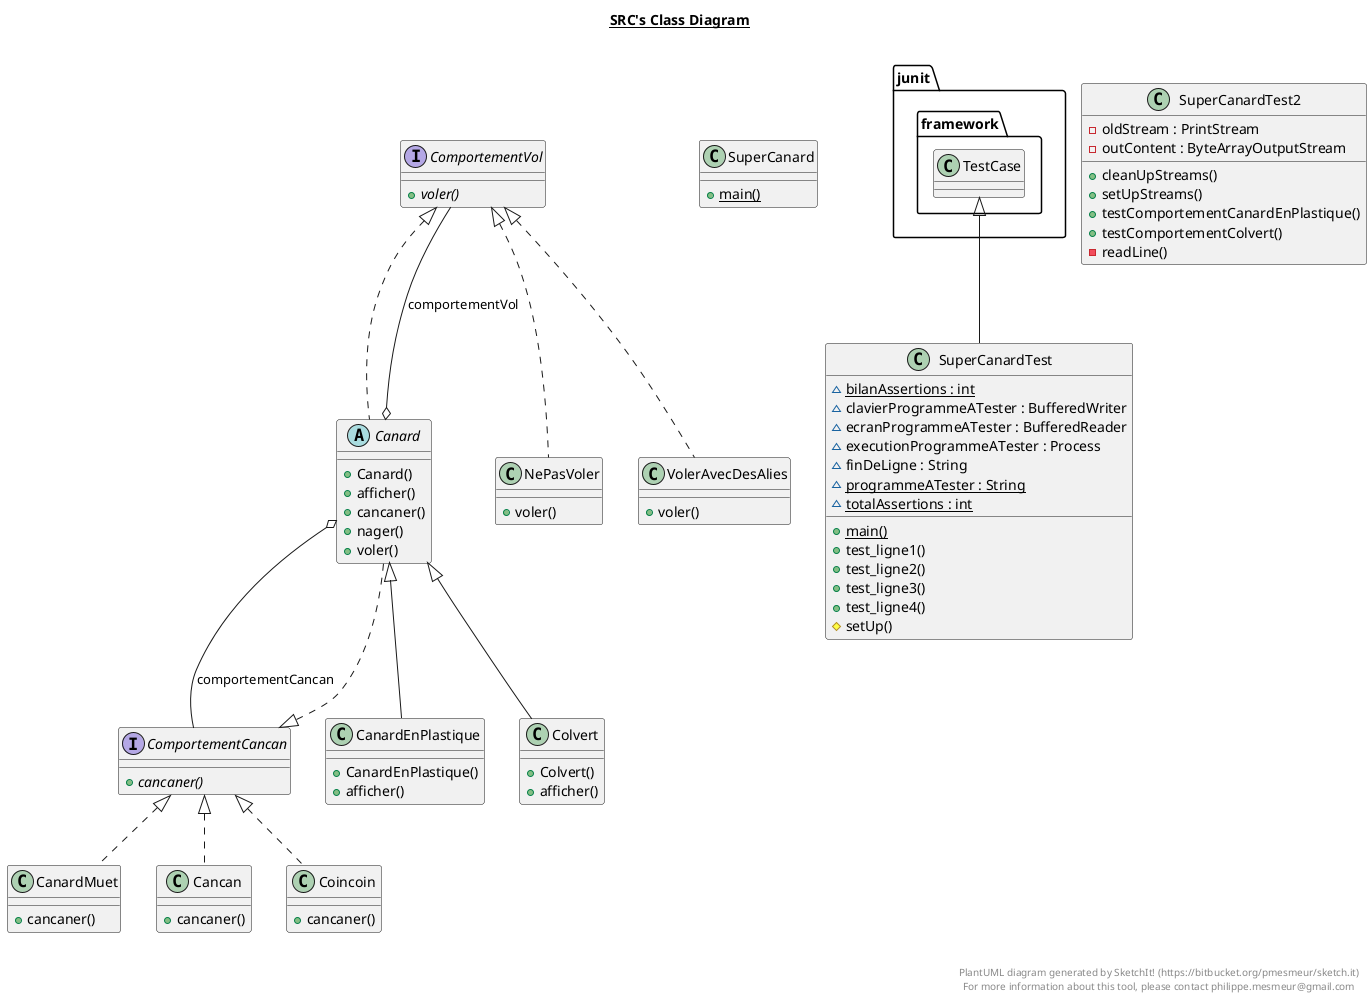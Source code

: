 @startuml

title __SRC's Class Diagram__\n


    abstract class Canard {
        + Canard()
        + afficher()
        + cancaner()
        + nager()
        + voler()
    }

  


    class CanardEnPlastique {
        + CanardEnPlastique()
        + afficher()
    }

  

    class CanardMuet {
        + cancaner()
    }

  

    class Cancan {
        + cancaner()
    }

  

    class Coincoin {
        + cancaner()
    }

  

    class Colvert {
        + Colvert()
        + afficher()
    }

  

    interface ComportementCancan {
        {abstract} + cancaner()
    }

  

    interface ComportementVol {
        {abstract} + voler()
    }

  

    class NePasVoler {
        + voler()
    }

  

    class SuperCanard {
        {static} + main()
    }

  

    class SuperCanardTest {
        {static} ~ bilanAssertions : int
        ~ clavierProgrammeATester : BufferedWriter
        ~ ecranProgrammeATester : BufferedReader
        ~ executionProgrammeATester : Process
        ~ finDeLigne : String
        {static} ~ programmeATester : String
        {static} ~ totalAssertions : int
        {static} + main()
        + test_ligne1()
        + test_ligne2()
        + test_ligne3()
        + test_ligne4()
        # setUp()
    }

  


    class SuperCanardTest2 {
        - oldStream : PrintStream
        - outContent : ByteArrayOutputStream
        + cleanUpStreams()
        + setUpStreams()
        + testComportementCanardEnPlastique()
        + testComportementColvert()
        - readLine()
    }

  

    class VolerAvecDesAlies {
        + voler()
    }

  

  Canard .up.|> ComportementCancan
  Canard .up.|> ComportementVol
  Canard o-- ComportementCancan : comportementCancan
  Canard o-- ComportementVol : comportementVol
  CanardEnPlastique -up-|> Canard
  CanardMuet .up.|> ComportementCancan
  Cancan .up.|> ComportementCancan
  Coincoin .up.|> ComportementCancan
  Colvert -up-|> Canard
  NePasVoler .up.|> ComportementVol
  SuperCanardTest -up-|> junit.framework.TestCase
  VolerAvecDesAlies .up.|> ComportementVol


right footer


PlantUML diagram generated by SketchIt! (https://bitbucket.org/pmesmeur/sketch.it)
For more information about this tool, please contact philippe.mesmeur@gmail.com
endfooter

@enduml
